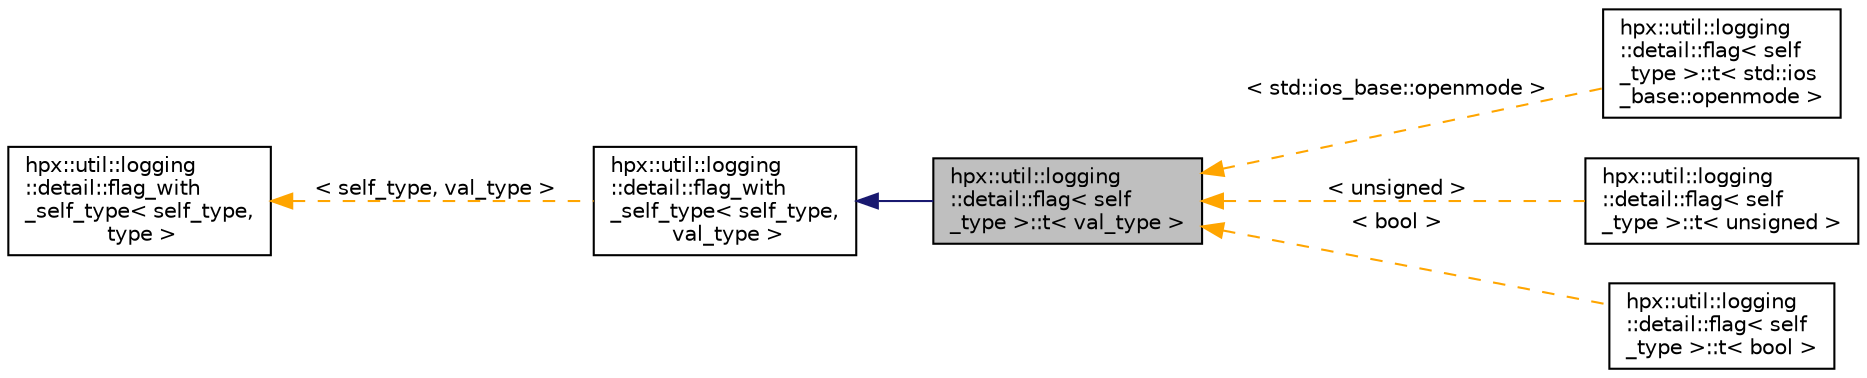 digraph "hpx::util::logging::detail::flag&lt; self_type &gt;::t&lt; val_type &gt;"
{
  edge [fontname="Helvetica",fontsize="10",labelfontname="Helvetica",labelfontsize="10"];
  node [fontname="Helvetica",fontsize="10",shape=record];
  rankdir="LR";
  Node0 [label="hpx::util::logging\l::detail::flag\< self\l_type \>::t\< val_type \>",height=0.2,width=0.4,color="black", fillcolor="grey75", style="filled", fontcolor="black"];
  Node1 -> Node0 [dir="back",color="midnightblue",fontsize="10",style="solid",fontname="Helvetica"];
  Node1 [label="hpx::util::logging\l::detail::flag_with\l_self_type\< self_type,\l val_type \>",height=0.2,width=0.4,color="black", fillcolor="white", style="filled",URL="$d2/d11/structhpx_1_1util_1_1logging_1_1detail_1_1flag__with__self__type.html"];
  Node2 -> Node1 [dir="back",color="orange",fontsize="10",style="dashed",label=" \< self_type, val_type \>" ,fontname="Helvetica"];
  Node2 [label="hpx::util::logging\l::detail::flag_with\l_self_type\< self_type,\l type \>",height=0.2,width=0.4,color="black", fillcolor="white", style="filled",URL="$d2/d11/structhpx_1_1util_1_1logging_1_1detail_1_1flag__with__self__type.html"];
  Node0 -> Node3 [dir="back",color="orange",fontsize="10",style="dashed",label=" \< std::ios_base::openmode \>" ,fontname="Helvetica"];
  Node3 [label="hpx::util::logging\l::detail::flag\< self\l_type \>::t\< std::ios\l_base::openmode \>",height=0.2,width=0.4,color="black", fillcolor="white", style="filled",URL="$dd/dfe/structhpx_1_1util_1_1logging_1_1detail_1_1flag_1_1t.html"];
  Node0 -> Node4 [dir="back",color="orange",fontsize="10",style="dashed",label=" \< unsigned \>" ,fontname="Helvetica"];
  Node4 [label="hpx::util::logging\l::detail::flag\< self\l_type \>::t\< unsigned \>",height=0.2,width=0.4,color="black", fillcolor="white", style="filled",URL="$dd/dfe/structhpx_1_1util_1_1logging_1_1detail_1_1flag_1_1t.html"];
  Node0 -> Node5 [dir="back",color="orange",fontsize="10",style="dashed",label=" \< bool \>" ,fontname="Helvetica"];
  Node5 [label="hpx::util::logging\l::detail::flag\< self\l_type \>::t\< bool \>",height=0.2,width=0.4,color="black", fillcolor="white", style="filled",URL="$dd/dfe/structhpx_1_1util_1_1logging_1_1detail_1_1flag_1_1t.html"];
}
